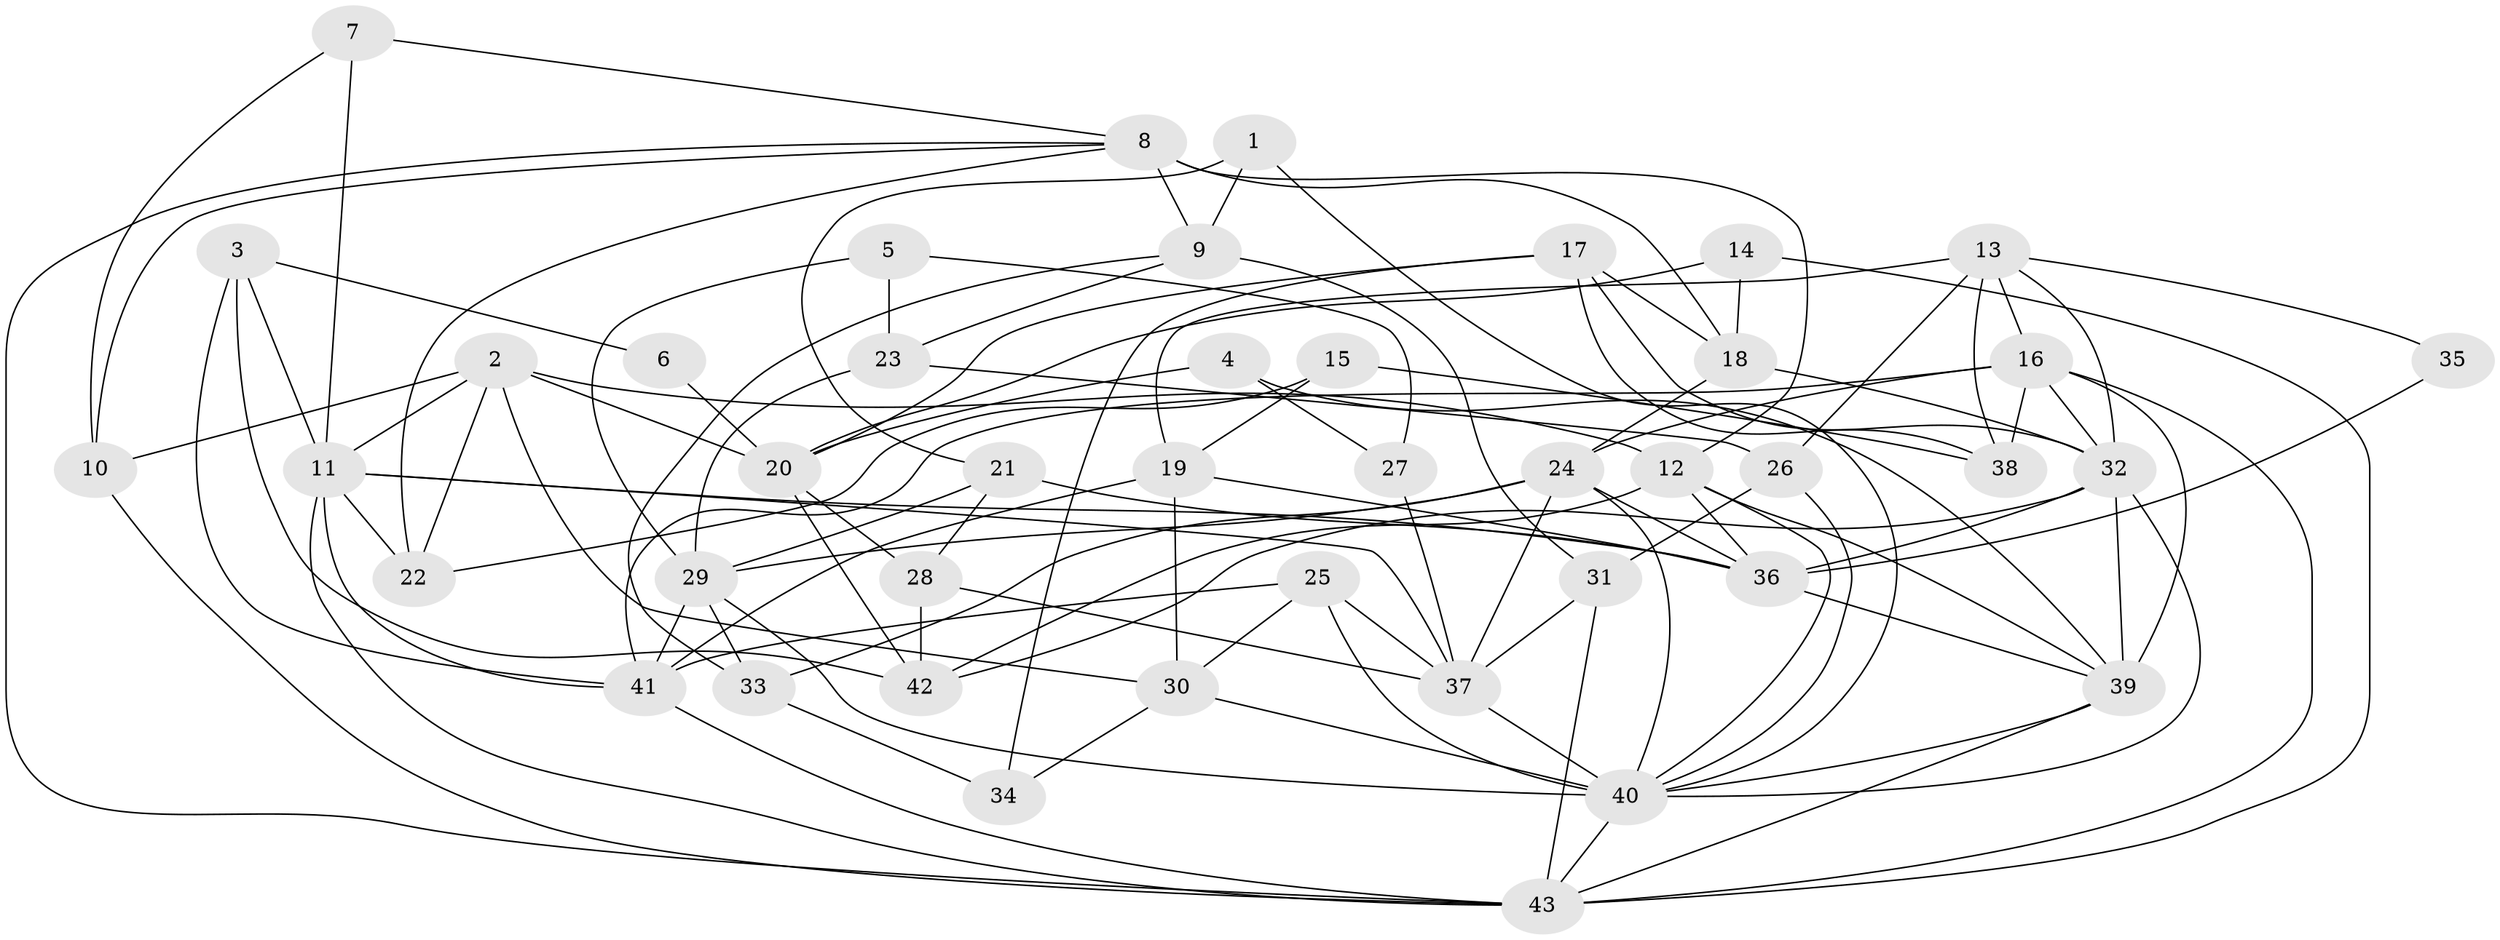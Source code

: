 // original degree distribution, {3: 0.29069767441860467, 2: 0.1744186046511628, 4: 0.18604651162790697, 5: 0.13953488372093023, 6: 0.13953488372093023, 7: 0.05813953488372093, 8: 0.011627906976744186}
// Generated by graph-tools (version 1.1) at 2025/02/03/09/25 03:02:03]
// undirected, 43 vertices, 110 edges
graph export_dot {
graph [start="1"]
  node [color=gray90,style=filled];
  1;
  2;
  3;
  4;
  5;
  6;
  7;
  8;
  9;
  10;
  11;
  12;
  13;
  14;
  15;
  16;
  17;
  18;
  19;
  20;
  21;
  22;
  23;
  24;
  25;
  26;
  27;
  28;
  29;
  30;
  31;
  32;
  33;
  34;
  35;
  36;
  37;
  38;
  39;
  40;
  41;
  42;
  43;
  1 -- 9 [weight=1.0];
  1 -- 21 [weight=1.0];
  1 -- 40 [weight=1.0];
  2 -- 10 [weight=1.0];
  2 -- 11 [weight=1.0];
  2 -- 12 [weight=1.0];
  2 -- 20 [weight=1.0];
  2 -- 22 [weight=1.0];
  2 -- 30 [weight=1.0];
  3 -- 6 [weight=1.0];
  3 -- 11 [weight=1.0];
  3 -- 41 [weight=2.0];
  3 -- 42 [weight=1.0];
  4 -- 20 [weight=1.0];
  4 -- 27 [weight=1.0];
  4 -- 39 [weight=1.0];
  5 -- 23 [weight=1.0];
  5 -- 27 [weight=1.0];
  5 -- 29 [weight=1.0];
  6 -- 20 [weight=1.0];
  7 -- 8 [weight=1.0];
  7 -- 10 [weight=1.0];
  7 -- 11 [weight=1.0];
  8 -- 9 [weight=1.0];
  8 -- 10 [weight=1.0];
  8 -- 12 [weight=1.0];
  8 -- 18 [weight=3.0];
  8 -- 22 [weight=1.0];
  8 -- 43 [weight=1.0];
  9 -- 23 [weight=1.0];
  9 -- 31 [weight=2.0];
  9 -- 33 [weight=1.0];
  10 -- 43 [weight=1.0];
  11 -- 22 [weight=1.0];
  11 -- 36 [weight=1.0];
  11 -- 37 [weight=1.0];
  11 -- 41 [weight=2.0];
  11 -- 43 [weight=1.0];
  12 -- 36 [weight=1.0];
  12 -- 39 [weight=1.0];
  12 -- 40 [weight=1.0];
  12 -- 42 [weight=1.0];
  13 -- 16 [weight=1.0];
  13 -- 19 [weight=1.0];
  13 -- 26 [weight=1.0];
  13 -- 32 [weight=1.0];
  13 -- 35 [weight=1.0];
  13 -- 38 [weight=1.0];
  14 -- 18 [weight=1.0];
  14 -- 20 [weight=2.0];
  14 -- 43 [weight=1.0];
  15 -- 19 [weight=1.0];
  15 -- 22 [weight=1.0];
  15 -- 38 [weight=1.0];
  16 -- 24 [weight=1.0];
  16 -- 32 [weight=1.0];
  16 -- 38 [weight=1.0];
  16 -- 39 [weight=1.0];
  16 -- 41 [weight=1.0];
  16 -- 43 [weight=1.0];
  17 -- 18 [weight=1.0];
  17 -- 20 [weight=1.0];
  17 -- 32 [weight=1.0];
  17 -- 34 [weight=1.0];
  17 -- 38 [weight=1.0];
  18 -- 24 [weight=2.0];
  18 -- 32 [weight=1.0];
  19 -- 30 [weight=1.0];
  19 -- 36 [weight=1.0];
  19 -- 41 [weight=2.0];
  20 -- 28 [weight=1.0];
  20 -- 42 [weight=1.0];
  21 -- 28 [weight=2.0];
  21 -- 29 [weight=1.0];
  21 -- 36 [weight=1.0];
  23 -- 26 [weight=1.0];
  23 -- 29 [weight=1.0];
  24 -- 29 [weight=1.0];
  24 -- 33 [weight=3.0];
  24 -- 36 [weight=1.0];
  24 -- 37 [weight=1.0];
  24 -- 40 [weight=1.0];
  25 -- 30 [weight=1.0];
  25 -- 37 [weight=1.0];
  25 -- 40 [weight=2.0];
  25 -- 41 [weight=1.0];
  26 -- 31 [weight=1.0];
  26 -- 40 [weight=1.0];
  27 -- 37 [weight=1.0];
  28 -- 37 [weight=1.0];
  28 -- 42 [weight=1.0];
  29 -- 33 [weight=1.0];
  29 -- 40 [weight=2.0];
  29 -- 41 [weight=2.0];
  30 -- 34 [weight=1.0];
  30 -- 40 [weight=1.0];
  31 -- 37 [weight=1.0];
  31 -- 43 [weight=1.0];
  32 -- 36 [weight=1.0];
  32 -- 39 [weight=1.0];
  32 -- 40 [weight=1.0];
  32 -- 42 [weight=2.0];
  33 -- 34 [weight=1.0];
  35 -- 36 [weight=1.0];
  36 -- 39 [weight=1.0];
  37 -- 40 [weight=2.0];
  39 -- 40 [weight=1.0];
  39 -- 43 [weight=1.0];
  40 -- 43 [weight=1.0];
  41 -- 43 [weight=1.0];
}
